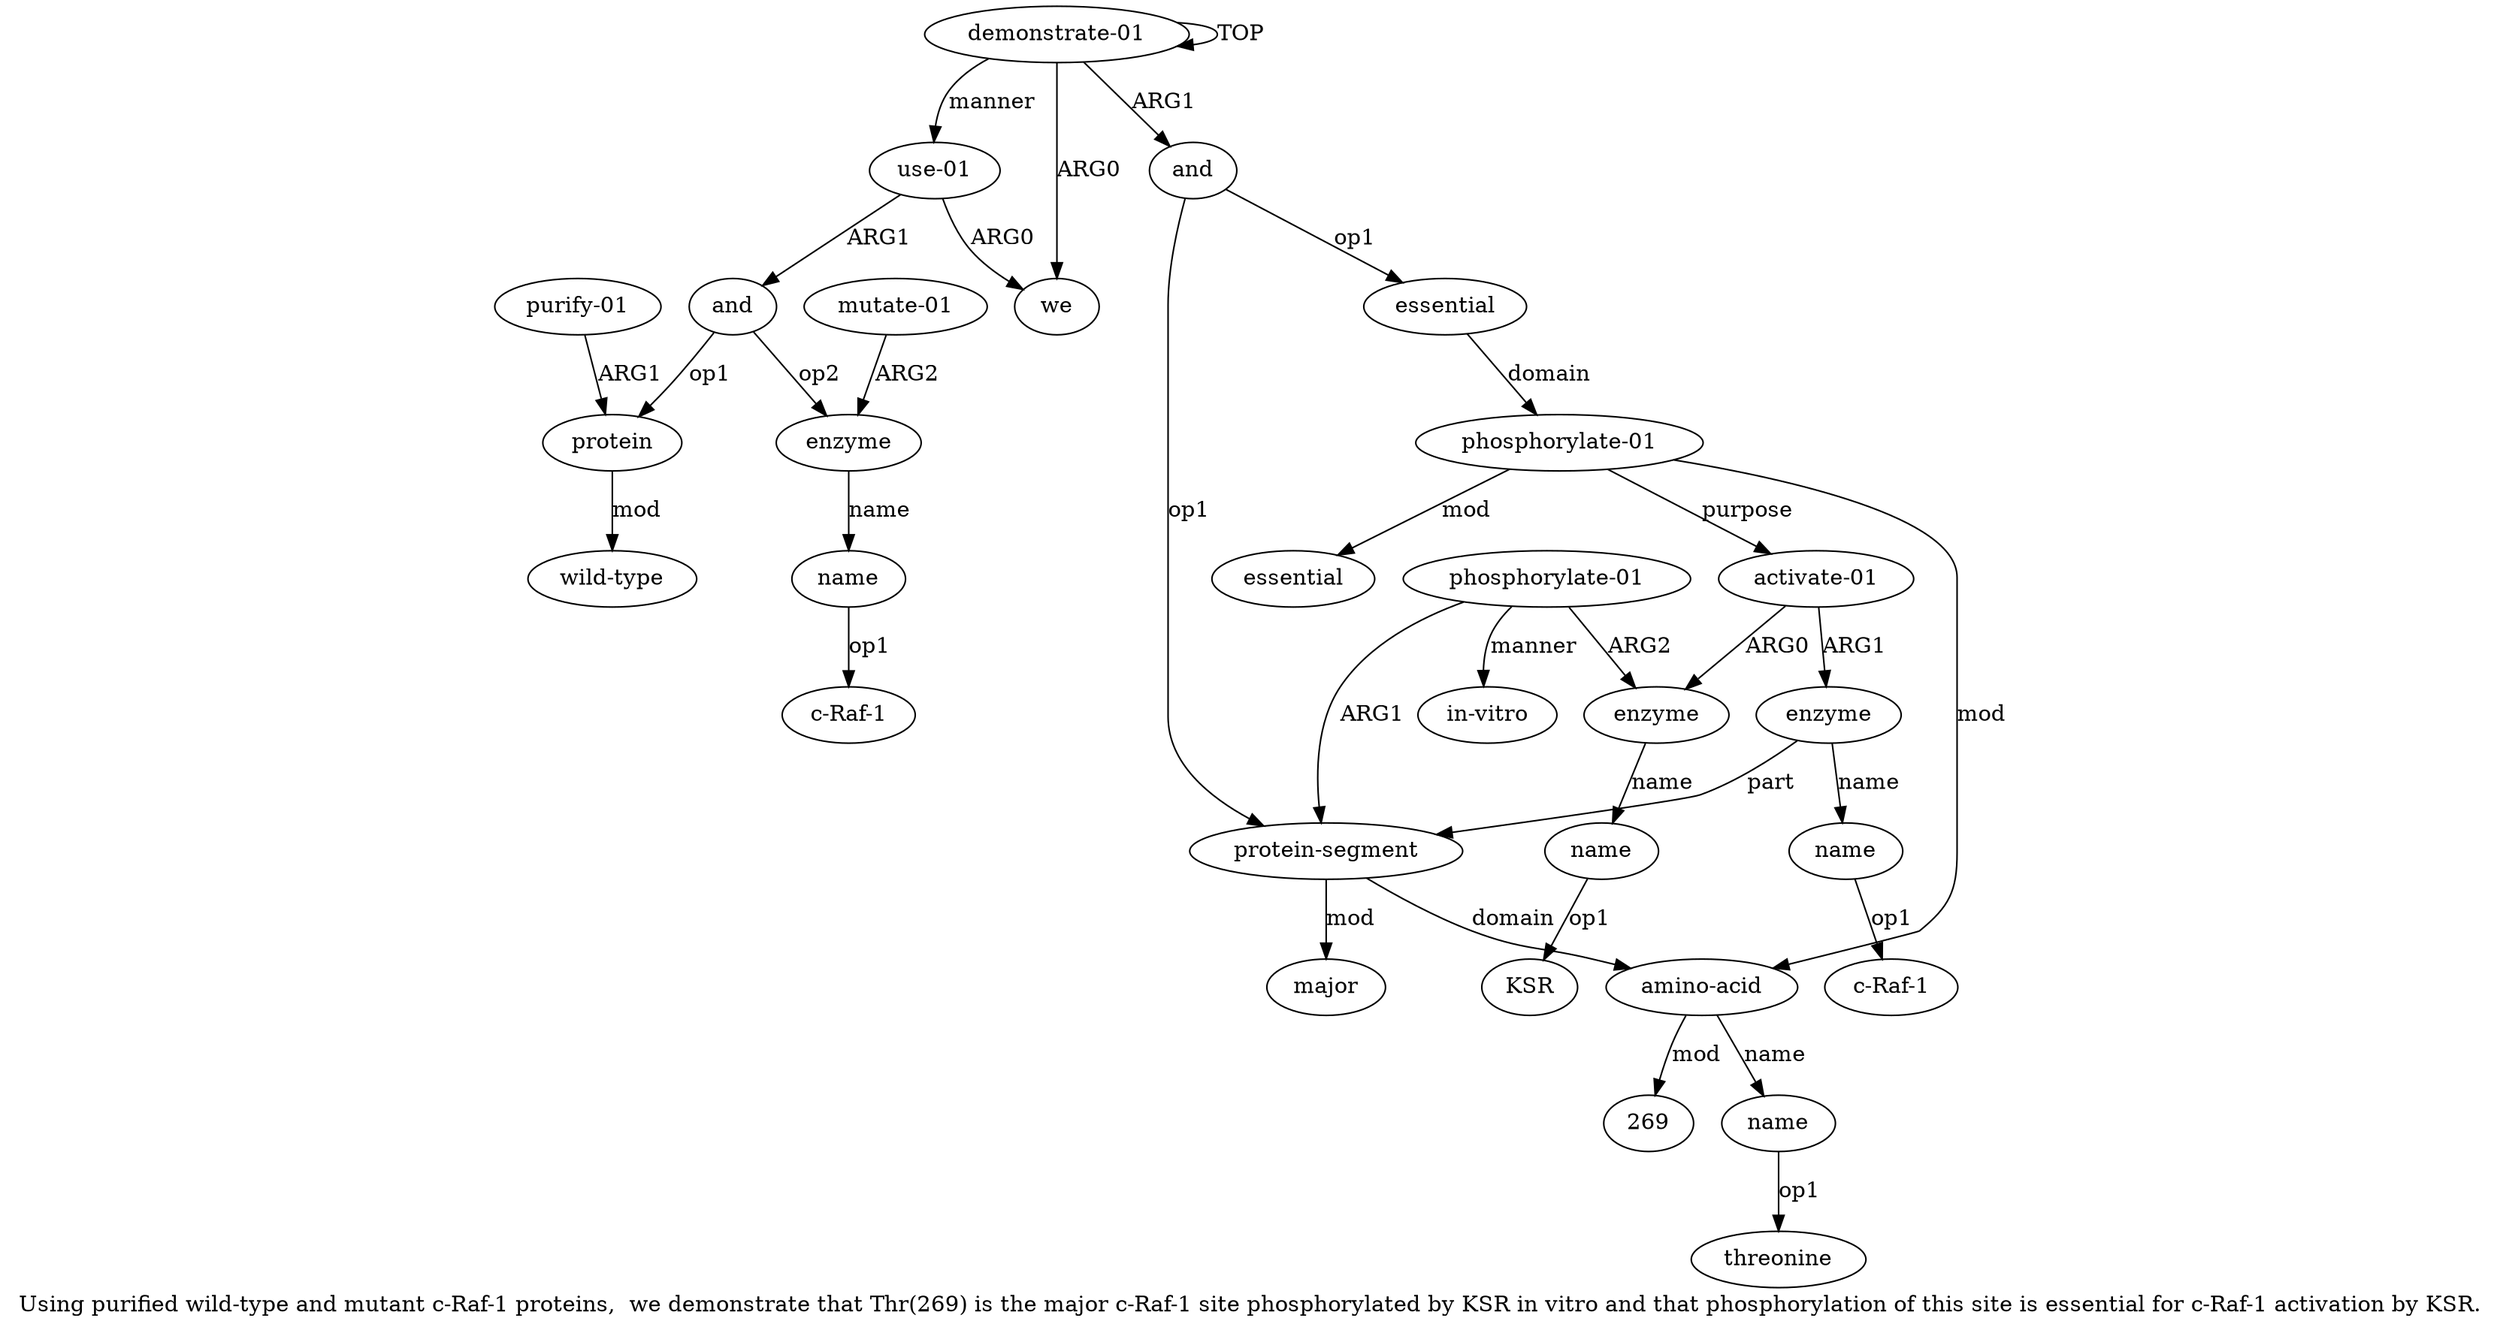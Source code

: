 digraph  {
	graph [label="Using purified wild-type and mutant c-Raf-1 proteins,  we demonstrate that Thr(269) is the major c-Raf-1 site phosphorylated by \
KSR in vitro and that phosphorylation of this site is essential for c-Raf-1 activation by KSR."];
	node [label="\N"];
	a20	 [color=black,
		gold_ind=20,
		gold_label="wild-type",
		label="wild-type",
		test_ind=20,
		test_label="wild-type"];
	a21	 [color=black,
		gold_ind=21,
		gold_label="purify-01",
		label="purify-01",
		test_ind=21,
		test_label="purify-01"];
	a19	 [color=black,
		gold_ind=19,
		gold_label=protein,
		label=protein,
		test_ind=19,
		test_label=protein];
	a21 -> a19 [key=0,
	color=black,
	gold_label=ARG1,
	label=ARG1,
	test_label=ARG1];
a22 [color=black,
	gold_ind=22,
	gold_label=enzyme,
	label=enzyme,
	test_ind=22,
	test_label=enzyme];
a23 [color=black,
	gold_ind=23,
	gold_label=name,
	label=name,
	test_ind=23,
	test_label=name];
a22 -> a23 [key=0,
color=black,
gold_label=name,
label=name,
test_label=name];
"a23 c-Raf-1" [color=black,
gold_ind=-1,
gold_label="c-Raf-1",
label="c-Raf-1",
test_ind=-1,
test_label="c-Raf-1"];
a23 -> "a23 c-Raf-1" [key=0,
color=black,
gold_label=op1,
label=op1,
test_label=op1];
a24 [color=black,
gold_ind=24,
gold_label="mutate-01",
label="mutate-01",
test_ind=24,
test_label="mutate-01"];
a24 -> a22 [key=0,
color=black,
gold_label=ARG2,
label=ARG2,
test_label=ARG2];
"a6 269" [color=black,
gold_ind=-1,
gold_label=269,
label=269,
test_ind=-1,
test_label=269];
"a11 KSR" [color=black,
gold_ind=-1,
gold_label=KSR,
label=KSR,
test_ind=-1,
test_label=KSR];
"a5 c-Raf-1" [color=black,
gold_ind=-1,
gold_label="c-Raf-1",
label="c-Raf-1",
test_ind=-1,
test_label="c-Raf-1"];
a15 [color=black,
gold_ind=15,
gold_label=essential,
label=essential,
test_ind=15,
test_label=essential];
a14 [color=black,
gold_ind=14,
gold_label="phosphorylate-01",
label="phosphorylate-01",
test_ind=14,
test_label="phosphorylate-01"];
a14 -> a15 [key=0,
color=black,
gold_label=mod,
label=mod,
test_label=mod];
a16 [color=black,
gold_ind=16,
gold_label="activate-01",
label="activate-01",
test_ind=16,
test_label="activate-01"];
a14 -> a16 [key=0,
color=black,
gold_label=purpose,
label=purpose,
test_label=purpose];
a6 [color=black,
gold_ind=6,
gold_label="amino-acid",
label="amino-acid",
test_ind=6,
test_label="amino-acid"];
a14 -> a6 [key=0,
color=black,
gold_label=mod,
label=mod,
test_label=mod];
a17 [color=black,
gold_ind=17,
gold_label="use-01",
label="use-01",
test_ind=17,
test_label="use-01"];
a18 [color=black,
gold_ind=18,
gold_label=and,
label=and,
test_ind=18,
test_label=and];
a17 -> a18 [key=0,
color=black,
gold_label=ARG1,
label=ARG1,
test_label=ARG1];
a1 [color=black,
gold_ind=1,
gold_label=we,
label=we,
test_ind=1,
test_label=we];
a17 -> a1 [key=0,
color=black,
gold_label=ARG0,
label=ARG0,
test_label=ARG0];
a10 [color=black,
gold_ind=10,
gold_label=enzyme,
label=enzyme,
test_ind=10,
test_label=enzyme];
a16 -> a10 [key=0,
color=black,
gold_label=ARG0,
label=ARG0,
test_label=ARG0];
a4 [color=black,
gold_ind=4,
gold_label=enzyme,
label=enzyme,
test_ind=4,
test_label=enzyme];
a16 -> a4 [key=0,
color=black,
gold_label=ARG1,
label=ARG1,
test_label=ARG1];
a11 [color=black,
gold_ind=11,
gold_label=name,
label=name,
test_ind=11,
test_label=name];
a11 -> "a11 KSR" [key=0,
color=black,
gold_label=op1,
label=op1,
test_label=op1];
a10 -> a11 [key=0,
color=black,
gold_label=name,
label=name,
test_label=name];
a13 [color=black,
gold_ind=13,
gold_label=essential,
label=essential,
test_ind=13,
test_label=essential];
a13 -> a14 [key=0,
color=black,
gold_label=domain,
label=domain,
test_label=domain];
a12 [color=black,
gold_ind=12,
gold_label="in-vitro",
label="in-vitro",
test_ind=12,
test_label="in-vitro"];
a19 -> a20 [key=0,
color=black,
gold_label=mod,
label=mod,
test_label=mod];
a18 -> a22 [key=0,
color=black,
gold_label=op2,
label=op2,
test_label=op2];
a18 -> a19 [key=0,
color=black,
gold_label=op1,
label=op1,
test_label=op1];
a0 [color=black,
gold_ind=0,
gold_label="demonstrate-01",
label="demonstrate-01",
test_ind=0,
test_label="demonstrate-01"];
a0 -> a17 [key=0,
color=black,
gold_label=manner,
label=manner,
test_label=manner];
a0 -> a1 [key=0,
color=black,
gold_label=ARG0,
label=ARG0,
test_label=ARG0];
a0 -> a0 [key=0,
color=black,
gold_label=TOP,
label=TOP,
test_label=TOP];
a2 [color=black,
gold_ind=2,
gold_label=and,
label=and,
test_ind=2,
test_label=and];
a0 -> a2 [key=0,
color=black,
gold_label=ARG1,
label=ARG1,
test_label=ARG1];
a3 [color=black,
gold_ind=3,
gold_label="protein-segment",
label="protein-segment",
test_ind=3,
test_label="protein-segment"];
a3 -> a6 [key=0,
color=black,
gold_label=domain,
label=domain,
test_label=domain];
a8 [color=black,
gold_ind=8,
gold_label=major,
label=major,
test_ind=8,
test_label=major];
a3 -> a8 [key=0,
color=black,
gold_label=mod,
label=mod,
test_label=mod];
a2 -> a13 [key=0,
color=black,
gold_label=op1,
label=op1,
test_label=op1];
a2 -> a3 [key=0,
color=black,
gold_label=op1,
label=op1,
test_label=op1];
a5 [color=black,
gold_ind=5,
gold_label=name,
label=name,
test_ind=5,
test_label=name];
a5 -> "a5 c-Raf-1" [key=0,
color=black,
gold_label=op1,
label=op1,
test_label=op1];
a4 -> a3 [key=0,
color=black,
gold_label=part,
label=part,
test_label=part];
a4 -> a5 [key=0,
color=black,
gold_label=name,
label=name,
test_label=name];
a7 [color=black,
gold_ind=7,
gold_label=name,
label=name,
test_ind=7,
test_label=name];
"a7 threonine" [color=black,
gold_ind=-1,
gold_label=threonine,
label=threonine,
test_ind=-1,
test_label=threonine];
a7 -> "a7 threonine" [key=0,
color=black,
gold_label=op1,
label=op1,
test_label=op1];
a6 -> "a6 269" [key=0,
color=black,
gold_label=mod,
label=mod,
test_label=mod];
a6 -> a7 [key=0,
color=black,
gold_label=name,
label=name,
test_label=name];
a9 [color=black,
gold_ind=9,
gold_label="phosphorylate-01",
label="phosphorylate-01",
test_ind=9,
test_label="phosphorylate-01"];
a9 -> a10 [key=0,
color=black,
gold_label=ARG2,
label=ARG2,
test_label=ARG2];
a9 -> a12 [key=0,
color=black,
gold_label=manner,
label=manner,
test_label=manner];
a9 -> a3 [key=0,
color=black,
gold_label=ARG1,
label=ARG1,
test_label=ARG1];
}
